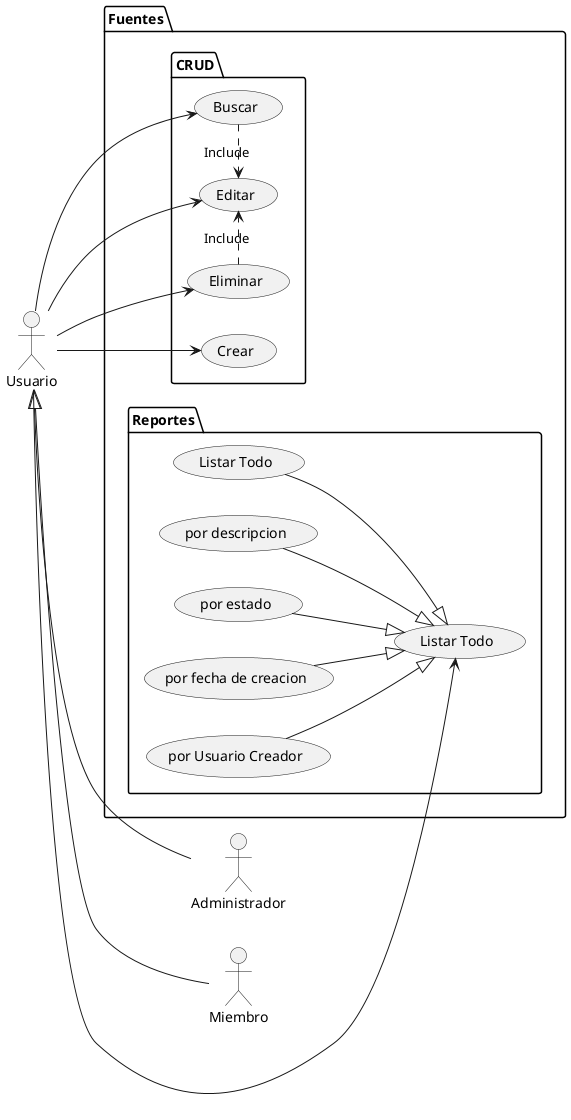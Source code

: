 @startuml
left to right direction
' Actores
:Usuario: as Act1
:Administrador: as Act2
:Miembro: as Act3
Act1 <|-- Act2
Act1 <|-- Act3

' Casos de uso
package Fuentes as PCKG1{
    package CRUD as PCKG2{
        (Crear) as CU1
        Act1--> CU1
        (Editar) as CU2
        Act1 -->  CU2
        (Buscar) as CU3
        Act1-->  CU3
        CU3 .> CU2 : Include
        (Eliminar) as CU4
        Act1 --> CU4
        CU4 .> CU2 : Include
    }
    package Reportes as PCKG3{
        (Listar Todo)  as CU6
        Act1--> CU6
        (Listar Todo)  as CU7
        CU7--|> CU6
        (por descripcion) as CU8
        CU8 --|> CU6
        (por estado) as CU9
        CU9--|>  CU6
        (por fecha de creacion)  as CU10
        CU10 --|>  CU6
        (por Usuario Creador)  as CU11
        CU11 --|>  CU6
        
    }
}

@enduml
